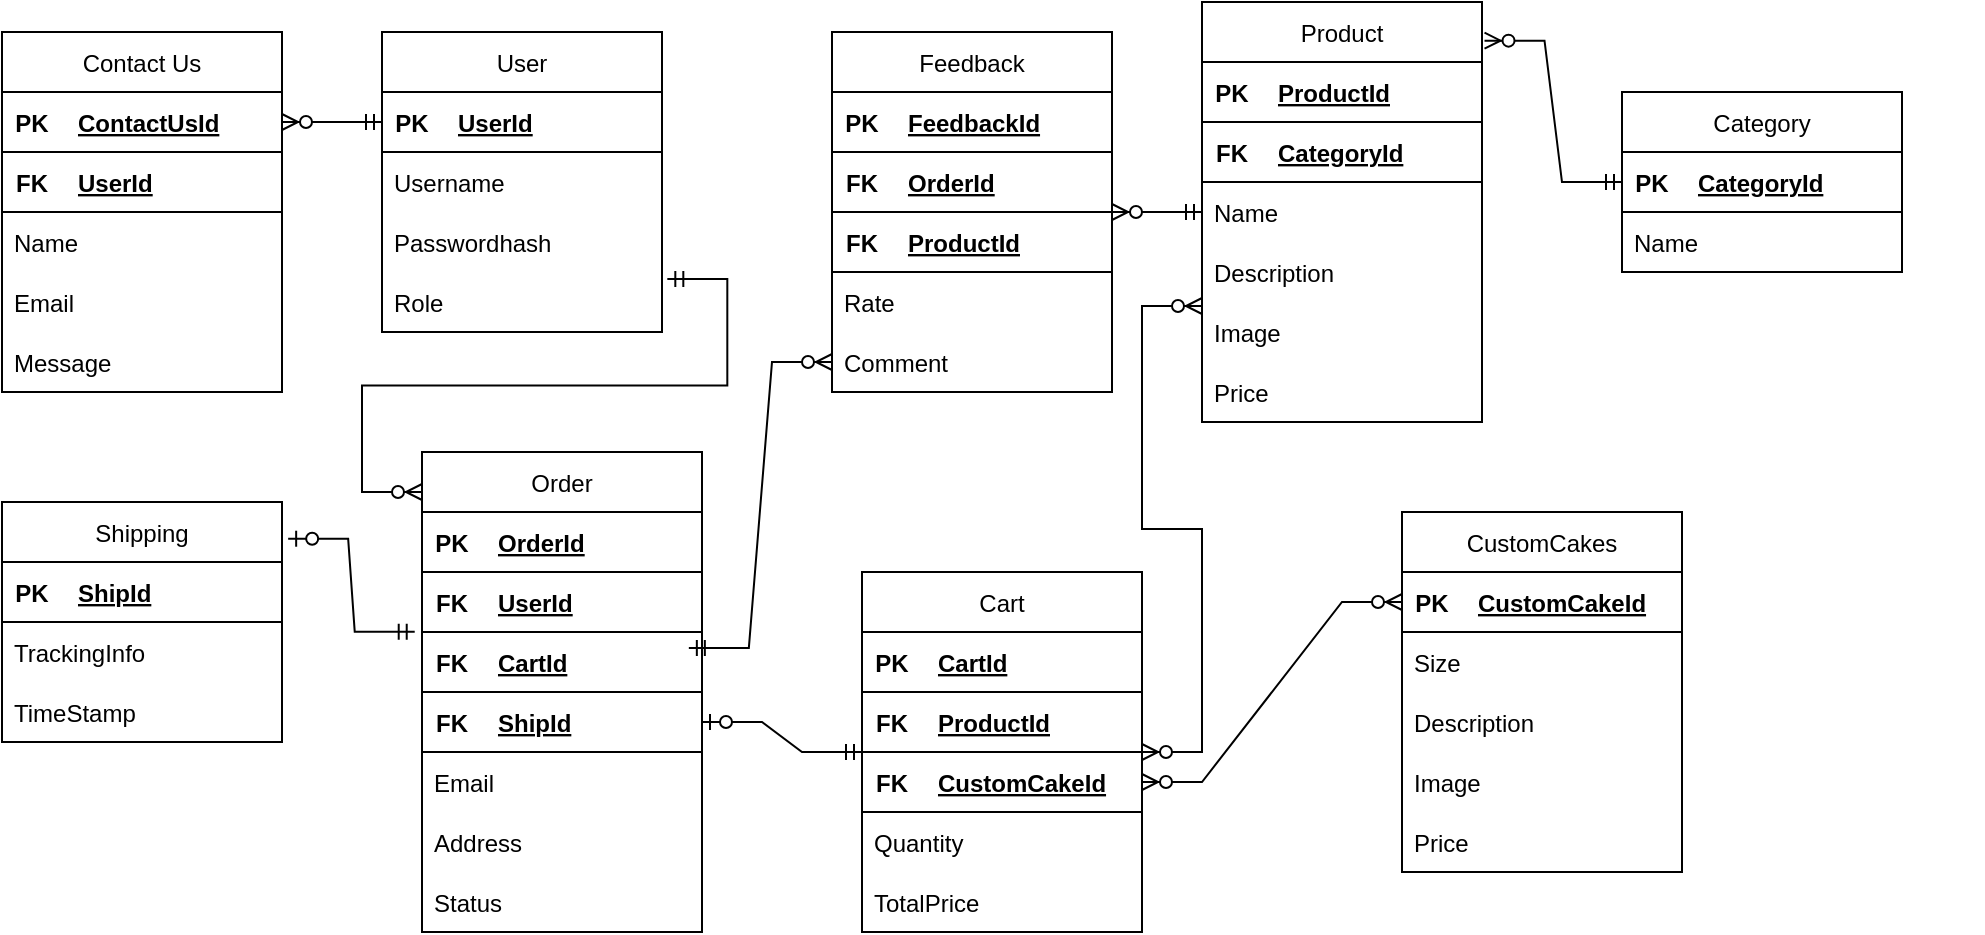 <mxfile version="20.5.1" type="device"><diagram id="cWGAljSvJRUKLEE6Sag6" name="Page-1"><mxGraphModel dx="1888" dy="1664" grid="1" gridSize="10" guides="1" tooltips="1" connect="1" arrows="1" fold="1" page="1" pageScale="1" pageWidth="850" pageHeight="1100" math="0" shadow="0"><root><mxCell id="0"/><mxCell id="1" parent="0"/><mxCell id="xQ8ZMdHr25wMvEEvFmEQ-3" value="User" style="swimlane;fontStyle=0;childLayout=stackLayout;horizontal=1;startSize=30;horizontalStack=0;resizeParent=1;resizeParentMax=0;resizeLast=0;collapsible=1;marginBottom=0;" parent="1" vertex="1"><mxGeometry x="30" y="-650" width="140" height="150" as="geometry"/></mxCell><mxCell id="ALskU5TVY3MerfSQybo8-21" value="" style="shape=tableRow;horizontal=0;startSize=0;swimlaneHead=0;swimlaneBody=0;fillColor=none;collapsible=0;dropTarget=0;points=[[0,0.5],[1,0.5]];portConstraint=eastwest;top=0;left=0;right=0;bottom=1;" parent="xQ8ZMdHr25wMvEEvFmEQ-3" vertex="1"><mxGeometry y="30" width="140" height="30" as="geometry"/></mxCell><mxCell id="ALskU5TVY3MerfSQybo8-22" value="PK" style="shape=partialRectangle;connectable=0;fillColor=none;top=0;left=0;bottom=0;right=0;fontStyle=1;overflow=hidden;" parent="ALskU5TVY3MerfSQybo8-21" vertex="1"><mxGeometry width="30" height="30" as="geometry"><mxRectangle width="30" height="30" as="alternateBounds"/></mxGeometry></mxCell><mxCell id="ALskU5TVY3MerfSQybo8-23" value="UserId" style="shape=partialRectangle;connectable=0;fillColor=none;top=0;left=0;bottom=0;right=0;align=left;spacingLeft=6;fontStyle=5;overflow=hidden;" parent="ALskU5TVY3MerfSQybo8-21" vertex="1"><mxGeometry x="30" width="150" height="30" as="geometry"><mxRectangle width="150" height="30" as="alternateBounds"/></mxGeometry></mxCell><mxCell id="xQ8ZMdHr25wMvEEvFmEQ-5" value="Username" style="text;strokeColor=none;fillColor=none;align=left;verticalAlign=middle;spacingLeft=4;spacingRight=4;overflow=hidden;points=[[0,0.5],[1,0.5]];portConstraint=eastwest;rotatable=0;" parent="xQ8ZMdHr25wMvEEvFmEQ-3" vertex="1"><mxGeometry y="60" width="140" height="30" as="geometry"/></mxCell><mxCell id="xQ8ZMdHr25wMvEEvFmEQ-6" value="Passwordhash" style="text;strokeColor=none;fillColor=none;align=left;verticalAlign=middle;spacingLeft=4;spacingRight=4;overflow=hidden;points=[[0,0.5],[1,0.5]];portConstraint=eastwest;rotatable=0;" parent="xQ8ZMdHr25wMvEEvFmEQ-3" vertex="1"><mxGeometry y="90" width="140" height="30" as="geometry"/></mxCell><mxCell id="QKYVeMGCWJXLhP2GCF33-6" value="Role" style="text;strokeColor=none;fillColor=none;align=left;verticalAlign=middle;spacingLeft=4;spacingRight=4;overflow=hidden;points=[[0,0.5],[1,0.5]];portConstraint=eastwest;rotatable=0;" parent="xQ8ZMdHr25wMvEEvFmEQ-3" vertex="1"><mxGeometry y="120" width="140" height="30" as="geometry"/></mxCell><mxCell id="xQ8ZMdHr25wMvEEvFmEQ-11" value="Product" style="swimlane;fontStyle=0;childLayout=stackLayout;horizontal=1;startSize=30;horizontalStack=0;resizeParent=1;resizeParentMax=0;resizeLast=0;collapsible=1;marginBottom=0;" parent="1" vertex="1"><mxGeometry x="440" y="-665" width="140" height="210" as="geometry"><mxRectangle x="190" y="360" width="80" height="30" as="alternateBounds"/></mxGeometry></mxCell><mxCell id="ALskU5TVY3MerfSQybo8-33" value="" style="shape=tableRow;horizontal=0;startSize=0;swimlaneHead=0;swimlaneBody=0;fillColor=none;collapsible=0;dropTarget=0;points=[[0,0.5],[1,0.5]];portConstraint=eastwest;top=0;left=0;right=0;bottom=1;" parent="xQ8ZMdHr25wMvEEvFmEQ-11" vertex="1"><mxGeometry y="30" width="140" height="30" as="geometry"/></mxCell><mxCell id="ALskU5TVY3MerfSQybo8-34" value="PK" style="shape=partialRectangle;connectable=0;fillColor=none;top=0;left=0;bottom=0;right=0;fontStyle=1;overflow=hidden;" parent="ALskU5TVY3MerfSQybo8-33" vertex="1"><mxGeometry width="30" height="30" as="geometry"><mxRectangle width="30" height="30" as="alternateBounds"/></mxGeometry></mxCell><mxCell id="ALskU5TVY3MerfSQybo8-35" value="ProductId" style="shape=partialRectangle;connectable=0;fillColor=none;top=0;left=0;bottom=0;right=0;align=left;spacingLeft=6;fontStyle=5;overflow=hidden;" parent="ALskU5TVY3MerfSQybo8-33" vertex="1"><mxGeometry x="30" width="150" height="30" as="geometry"><mxRectangle width="150" height="30" as="alternateBounds"/></mxGeometry></mxCell><mxCell id="ALskU5TVY3MerfSQybo8-62" value="" style="shape=tableRow;horizontal=0;startSize=0;swimlaneHead=0;swimlaneBody=0;fillColor=none;collapsible=0;dropTarget=0;points=[[0,0.5],[1,0.5]];portConstraint=eastwest;top=0;left=0;right=0;bottom=1;" parent="xQ8ZMdHr25wMvEEvFmEQ-11" vertex="1"><mxGeometry y="60" width="140" height="30" as="geometry"/></mxCell><mxCell id="ALskU5TVY3MerfSQybo8-63" value="FK" style="shape=partialRectangle;connectable=0;fillColor=none;top=0;left=0;bottom=0;right=0;fontStyle=1;overflow=hidden;" parent="ALskU5TVY3MerfSQybo8-62" vertex="1"><mxGeometry width="30" height="30" as="geometry"><mxRectangle width="30" height="30" as="alternateBounds"/></mxGeometry></mxCell><mxCell id="ALskU5TVY3MerfSQybo8-64" value="CategoryId" style="shape=partialRectangle;connectable=0;fillColor=none;top=0;left=0;bottom=0;right=0;align=left;spacingLeft=6;fontStyle=5;overflow=hidden;" parent="ALskU5TVY3MerfSQybo8-62" vertex="1"><mxGeometry x="30" width="150" height="30" as="geometry"><mxRectangle width="150" height="30" as="alternateBounds"/></mxGeometry></mxCell><mxCell id="xQ8ZMdHr25wMvEEvFmEQ-13" value="Name" style="text;strokeColor=none;fillColor=none;align=left;verticalAlign=middle;spacingLeft=4;spacingRight=4;overflow=hidden;points=[[0,0.5],[1,0.5]];portConstraint=eastwest;rotatable=0;" parent="xQ8ZMdHr25wMvEEvFmEQ-11" vertex="1"><mxGeometry y="90" width="140" height="30" as="geometry"/></mxCell><mxCell id="xQ8ZMdHr25wMvEEvFmEQ-14" value="Description" style="text;strokeColor=none;fillColor=none;align=left;verticalAlign=middle;spacingLeft=4;spacingRight=4;overflow=hidden;points=[[0,0.5],[1,0.5]];portConstraint=eastwest;rotatable=0;" parent="xQ8ZMdHr25wMvEEvFmEQ-11" vertex="1"><mxGeometry y="120" width="140" height="30" as="geometry"/></mxCell><mxCell id="xQ8ZMdHr25wMvEEvFmEQ-19" value="Image" style="text;strokeColor=none;fillColor=none;align=left;verticalAlign=middle;spacingLeft=4;spacingRight=4;overflow=hidden;points=[[0,0.5],[1,0.5]];portConstraint=eastwest;rotatable=0;" parent="xQ8ZMdHr25wMvEEvFmEQ-11" vertex="1"><mxGeometry y="150" width="140" height="30" as="geometry"/></mxCell><mxCell id="xQ8ZMdHr25wMvEEvFmEQ-39" value="Price" style="text;strokeColor=none;fillColor=none;align=left;verticalAlign=middle;spacingLeft=4;spacingRight=4;overflow=hidden;points=[[0,0.5],[1,0.5]];portConstraint=eastwest;rotatable=0;" parent="xQ8ZMdHr25wMvEEvFmEQ-11" vertex="1"><mxGeometry y="180" width="140" height="30" as="geometry"/></mxCell><mxCell id="xQ8ZMdHr25wMvEEvFmEQ-24" value="Feedback" style="swimlane;fontStyle=0;childLayout=stackLayout;horizontal=1;startSize=30;horizontalStack=0;resizeParent=1;resizeParentMax=0;resizeLast=0;collapsible=1;marginBottom=0;" parent="1" vertex="1"><mxGeometry x="255" y="-650" width="140" height="180" as="geometry"><mxRectangle x="190" y="360" width="80" height="30" as="alternateBounds"/></mxGeometry></mxCell><mxCell id="ALskU5TVY3MerfSQybo8-46" value="" style="shape=tableRow;horizontal=0;startSize=0;swimlaneHead=0;swimlaneBody=0;fillColor=none;collapsible=0;dropTarget=0;points=[[0,0.5],[1,0.5]];portConstraint=eastwest;top=0;left=0;right=0;bottom=1;" parent="xQ8ZMdHr25wMvEEvFmEQ-24" vertex="1"><mxGeometry y="30" width="140" height="30" as="geometry"/></mxCell><mxCell id="ALskU5TVY3MerfSQybo8-47" value="PK" style="shape=partialRectangle;connectable=0;fillColor=none;top=0;left=0;bottom=0;right=0;fontStyle=1;overflow=hidden;" parent="ALskU5TVY3MerfSQybo8-46" vertex="1"><mxGeometry width="30" height="30" as="geometry"><mxRectangle width="30" height="30" as="alternateBounds"/></mxGeometry></mxCell><mxCell id="ALskU5TVY3MerfSQybo8-48" value="FeedbackId" style="shape=partialRectangle;connectable=0;fillColor=none;top=0;left=0;bottom=0;right=0;align=left;spacingLeft=6;fontStyle=5;overflow=hidden;" parent="ALskU5TVY3MerfSQybo8-46" vertex="1"><mxGeometry x="30" width="150" height="30" as="geometry"><mxRectangle width="150" height="30" as="alternateBounds"/></mxGeometry></mxCell><mxCell id="ALskU5TVY3MerfSQybo8-59" value="" style="shape=tableRow;horizontal=0;startSize=0;swimlaneHead=0;swimlaneBody=0;fillColor=none;collapsible=0;dropTarget=0;points=[[0,0.5],[1,0.5]];portConstraint=eastwest;top=0;left=0;right=0;bottom=1;" parent="xQ8ZMdHr25wMvEEvFmEQ-24" vertex="1"><mxGeometry y="60" width="140" height="30" as="geometry"/></mxCell><mxCell id="ALskU5TVY3MerfSQybo8-60" value="FK" style="shape=partialRectangle;connectable=0;fillColor=none;top=0;left=0;bottom=0;right=0;fontStyle=1;overflow=hidden;" parent="ALskU5TVY3MerfSQybo8-59" vertex="1"><mxGeometry width="30" height="30" as="geometry"><mxRectangle width="30" height="30" as="alternateBounds"/></mxGeometry></mxCell><mxCell id="ALskU5TVY3MerfSQybo8-61" value="OrderId" style="shape=partialRectangle;connectable=0;fillColor=none;top=0;left=0;bottom=0;right=0;align=left;spacingLeft=6;fontStyle=5;overflow=hidden;" parent="ALskU5TVY3MerfSQybo8-59" vertex="1"><mxGeometry x="30" width="150" height="30" as="geometry"><mxRectangle width="150" height="30" as="alternateBounds"/></mxGeometry></mxCell><mxCell id="ALskU5TVY3MerfSQybo8-78" value="" style="shape=tableRow;horizontal=0;startSize=0;swimlaneHead=0;swimlaneBody=0;fillColor=none;collapsible=0;dropTarget=0;points=[[0,0.5],[1,0.5]];portConstraint=eastwest;top=0;left=0;right=0;bottom=1;" parent="xQ8ZMdHr25wMvEEvFmEQ-24" vertex="1"><mxGeometry y="90" width="140" height="30" as="geometry"/></mxCell><mxCell id="ALskU5TVY3MerfSQybo8-79" value="FK" style="shape=partialRectangle;connectable=0;fillColor=none;top=0;left=0;bottom=0;right=0;fontStyle=1;overflow=hidden;" parent="ALskU5TVY3MerfSQybo8-78" vertex="1"><mxGeometry width="30" height="30" as="geometry"><mxRectangle width="30" height="30" as="alternateBounds"/></mxGeometry></mxCell><mxCell id="ALskU5TVY3MerfSQybo8-80" value="ProductId" style="shape=partialRectangle;connectable=0;fillColor=none;top=0;left=0;bottom=0;right=0;align=left;spacingLeft=6;fontStyle=5;overflow=hidden;" parent="ALskU5TVY3MerfSQybo8-78" vertex="1"><mxGeometry x="30" width="150" height="30" as="geometry"><mxRectangle width="150" height="30" as="alternateBounds"/></mxGeometry></mxCell><mxCell id="xQ8ZMdHr25wMvEEvFmEQ-27" value="Rate" style="text;strokeColor=none;fillColor=none;align=left;verticalAlign=middle;spacingLeft=4;spacingRight=4;overflow=hidden;points=[[0,0.5],[1,0.5]];portConstraint=eastwest;rotatable=0;" parent="xQ8ZMdHr25wMvEEvFmEQ-24" vertex="1"><mxGeometry y="120" width="140" height="30" as="geometry"/></mxCell><mxCell id="xQ8ZMdHr25wMvEEvFmEQ-28" value="Comment" style="text;strokeColor=none;fillColor=none;align=left;verticalAlign=middle;spacingLeft=4;spacingRight=4;overflow=hidden;points=[[0,0.5],[1,0.5]];portConstraint=eastwest;rotatable=0;" parent="xQ8ZMdHr25wMvEEvFmEQ-24" vertex="1"><mxGeometry y="150" width="140" height="30" as="geometry"/></mxCell><mxCell id="xQ8ZMdHr25wMvEEvFmEQ-32" value="Order" style="swimlane;fontStyle=0;childLayout=stackLayout;horizontal=1;startSize=30;horizontalStack=0;resizeParent=1;resizeParentMax=0;resizeLast=0;collapsible=1;marginBottom=0;" parent="1" vertex="1"><mxGeometry x="50" y="-440" width="140" height="240" as="geometry"/></mxCell><mxCell id="ALskU5TVY3MerfSQybo8-43" value="" style="shape=tableRow;horizontal=0;startSize=0;swimlaneHead=0;swimlaneBody=0;fillColor=none;collapsible=0;dropTarget=0;points=[[0,0.5],[1,0.5]];portConstraint=eastwest;top=0;left=0;right=0;bottom=1;" parent="xQ8ZMdHr25wMvEEvFmEQ-32" vertex="1"><mxGeometry y="30" width="140" height="30" as="geometry"/></mxCell><mxCell id="ALskU5TVY3MerfSQybo8-44" value="PK" style="shape=partialRectangle;connectable=0;fillColor=none;top=0;left=0;bottom=0;right=0;fontStyle=1;overflow=hidden;" parent="ALskU5TVY3MerfSQybo8-43" vertex="1"><mxGeometry width="30" height="30" as="geometry"><mxRectangle width="30" height="30" as="alternateBounds"/></mxGeometry></mxCell><mxCell id="ALskU5TVY3MerfSQybo8-45" value="OrderId" style="shape=partialRectangle;connectable=0;fillColor=none;top=0;left=0;bottom=0;right=0;align=left;spacingLeft=6;fontStyle=5;overflow=hidden;" parent="ALskU5TVY3MerfSQybo8-43" vertex="1"><mxGeometry x="30" width="150" height="30" as="geometry"><mxRectangle width="150" height="30" as="alternateBounds"/></mxGeometry></mxCell><mxCell id="ALskU5TVY3MerfSQybo8-65" value="" style="shape=tableRow;horizontal=0;startSize=0;swimlaneHead=0;swimlaneBody=0;fillColor=none;collapsible=0;dropTarget=0;points=[[0,0.5],[1,0.5]];portConstraint=eastwest;top=0;left=0;right=0;bottom=1;" parent="xQ8ZMdHr25wMvEEvFmEQ-32" vertex="1"><mxGeometry y="60" width="140" height="30" as="geometry"/></mxCell><mxCell id="ALskU5TVY3MerfSQybo8-66" value="FK" style="shape=partialRectangle;connectable=0;fillColor=none;top=0;left=0;bottom=0;right=0;fontStyle=1;overflow=hidden;" parent="ALskU5TVY3MerfSQybo8-65" vertex="1"><mxGeometry width="30" height="30" as="geometry"><mxRectangle width="30" height="30" as="alternateBounds"/></mxGeometry></mxCell><mxCell id="ALskU5TVY3MerfSQybo8-67" value="UserId" style="shape=partialRectangle;connectable=0;fillColor=none;top=0;left=0;bottom=0;right=0;align=left;spacingLeft=6;fontStyle=5;overflow=hidden;" parent="ALskU5TVY3MerfSQybo8-65" vertex="1"><mxGeometry x="30" width="150" height="30" as="geometry"><mxRectangle width="150" height="30" as="alternateBounds"/></mxGeometry></mxCell><mxCell id="ALskU5TVY3MerfSQybo8-81" value="" style="shape=tableRow;horizontal=0;startSize=0;swimlaneHead=0;swimlaneBody=0;fillColor=none;collapsible=0;dropTarget=0;points=[[0,0.5],[1,0.5]];portConstraint=eastwest;top=0;left=0;right=0;bottom=1;" parent="xQ8ZMdHr25wMvEEvFmEQ-32" vertex="1"><mxGeometry y="90" width="140" height="30" as="geometry"/></mxCell><mxCell id="ALskU5TVY3MerfSQybo8-82" value="FK" style="shape=partialRectangle;connectable=0;fillColor=none;top=0;left=0;bottom=0;right=0;fontStyle=1;overflow=hidden;" parent="ALskU5TVY3MerfSQybo8-81" vertex="1"><mxGeometry width="30" height="30" as="geometry"><mxRectangle width="30" height="30" as="alternateBounds"/></mxGeometry></mxCell><mxCell id="ALskU5TVY3MerfSQybo8-83" value="CartId" style="shape=partialRectangle;connectable=0;fillColor=none;top=0;left=0;bottom=0;right=0;align=left;spacingLeft=6;fontStyle=5;overflow=hidden;" parent="ALskU5TVY3MerfSQybo8-81" vertex="1"><mxGeometry x="30" width="150" height="30" as="geometry"><mxRectangle width="150" height="30" as="alternateBounds"/></mxGeometry></mxCell><mxCell id="ALskU5TVY3MerfSQybo8-91" value="" style="shape=tableRow;horizontal=0;startSize=0;swimlaneHead=0;swimlaneBody=0;fillColor=none;collapsible=0;dropTarget=0;points=[[0,0.5],[1,0.5]];portConstraint=eastwest;top=0;left=0;right=0;bottom=1;" parent="xQ8ZMdHr25wMvEEvFmEQ-32" vertex="1"><mxGeometry y="120" width="140" height="30" as="geometry"/></mxCell><mxCell id="ALskU5TVY3MerfSQybo8-92" value="FK" style="shape=partialRectangle;connectable=0;fillColor=none;top=0;left=0;bottom=0;right=0;fontStyle=1;overflow=hidden;" parent="ALskU5TVY3MerfSQybo8-91" vertex="1"><mxGeometry width="30" height="30" as="geometry"><mxRectangle width="30" height="30" as="alternateBounds"/></mxGeometry></mxCell><mxCell id="ALskU5TVY3MerfSQybo8-93" value="ShipId" style="shape=partialRectangle;connectable=0;fillColor=none;top=0;left=0;bottom=0;right=0;align=left;spacingLeft=6;fontStyle=5;overflow=hidden;" parent="ALskU5TVY3MerfSQybo8-91" vertex="1"><mxGeometry x="30" width="150" height="30" as="geometry"><mxRectangle width="150" height="30" as="alternateBounds"/></mxGeometry></mxCell><mxCell id="xQ8ZMdHr25wMvEEvFmEQ-63" value="Email" style="text;strokeColor=none;fillColor=none;align=left;verticalAlign=middle;spacingLeft=4;spacingRight=4;overflow=hidden;points=[[0,0.5],[1,0.5]];portConstraint=eastwest;rotatable=0;" parent="xQ8ZMdHr25wMvEEvFmEQ-32" vertex="1"><mxGeometry y="150" width="140" height="30" as="geometry"/></mxCell><mxCell id="xQ8ZMdHr25wMvEEvFmEQ-64" value="Address" style="text;strokeColor=none;fillColor=none;align=left;verticalAlign=middle;spacingLeft=4;spacingRight=4;overflow=hidden;points=[[0,0.5],[1,0.5]];portConstraint=eastwest;rotatable=0;" parent="xQ8ZMdHr25wMvEEvFmEQ-32" vertex="1"><mxGeometry y="180" width="140" height="30" as="geometry"/></mxCell><mxCell id="QKYVeMGCWJXLhP2GCF33-1" value="Status" style="text;strokeColor=none;fillColor=none;align=left;verticalAlign=middle;spacingLeft=4;spacingRight=4;overflow=hidden;points=[[0,0.5],[1,0.5]];portConstraint=eastwest;rotatable=0;" parent="xQ8ZMdHr25wMvEEvFmEQ-32" vertex="1"><mxGeometry y="210" width="140" height="30" as="geometry"/></mxCell><mxCell id="xQ8ZMdHr25wMvEEvFmEQ-42" value="Cart" style="swimlane;fontStyle=0;childLayout=stackLayout;horizontal=1;startSize=30;horizontalStack=0;resizeParent=1;resizeParentMax=0;resizeLast=0;collapsible=1;marginBottom=0;" parent="1" vertex="1"><mxGeometry x="270" y="-380" width="140" height="180" as="geometry"/></mxCell><mxCell id="ALskU5TVY3MerfSQybo8-49" value="" style="shape=tableRow;horizontal=0;startSize=0;swimlaneHead=0;swimlaneBody=0;fillColor=none;collapsible=0;dropTarget=0;points=[[0,0.5],[1,0.5]];portConstraint=eastwest;top=0;left=0;right=0;bottom=1;" parent="xQ8ZMdHr25wMvEEvFmEQ-42" vertex="1"><mxGeometry y="30" width="140" height="30" as="geometry"/></mxCell><mxCell id="ALskU5TVY3MerfSQybo8-50" value="PK" style="shape=partialRectangle;connectable=0;fillColor=none;top=0;left=0;bottom=0;right=0;fontStyle=1;overflow=hidden;" parent="ALskU5TVY3MerfSQybo8-49" vertex="1"><mxGeometry width="30" height="30" as="geometry"><mxRectangle width="30" height="30" as="alternateBounds"/></mxGeometry></mxCell><mxCell id="ALskU5TVY3MerfSQybo8-51" value="CartId" style="shape=partialRectangle;connectable=0;fillColor=none;top=0;left=0;bottom=0;right=0;align=left;spacingLeft=6;fontStyle=5;overflow=hidden;" parent="ALskU5TVY3MerfSQybo8-49" vertex="1"><mxGeometry x="30" width="150" height="30" as="geometry"><mxRectangle width="150" height="30" as="alternateBounds"/></mxGeometry></mxCell><mxCell id="ALskU5TVY3MerfSQybo8-74" value="" style="shape=tableRow;horizontal=0;startSize=0;swimlaneHead=0;swimlaneBody=0;fillColor=none;collapsible=0;dropTarget=0;points=[[0,0.5],[1,0.5]];portConstraint=eastwest;top=0;left=0;right=0;bottom=1;" parent="xQ8ZMdHr25wMvEEvFmEQ-42" vertex="1"><mxGeometry y="60" width="140" height="30" as="geometry"/></mxCell><mxCell id="ALskU5TVY3MerfSQybo8-75" value="FK" style="shape=partialRectangle;connectable=0;fillColor=none;top=0;left=0;bottom=0;right=0;fontStyle=1;overflow=hidden;" parent="ALskU5TVY3MerfSQybo8-74" vertex="1"><mxGeometry width="30" height="30" as="geometry"><mxRectangle width="30" height="30" as="alternateBounds"/></mxGeometry></mxCell><mxCell id="ALskU5TVY3MerfSQybo8-76" value="ProductId" style="shape=partialRectangle;connectable=0;fillColor=none;top=0;left=0;bottom=0;right=0;align=left;spacingLeft=6;fontStyle=5;overflow=hidden;" parent="ALskU5TVY3MerfSQybo8-74" vertex="1"><mxGeometry x="30" width="150" height="30" as="geometry"><mxRectangle width="150" height="30" as="alternateBounds"/></mxGeometry></mxCell><mxCell id="ALskU5TVY3MerfSQybo8-110" value="" style="shape=tableRow;horizontal=0;startSize=0;swimlaneHead=0;swimlaneBody=0;fillColor=none;collapsible=0;dropTarget=0;points=[[0,0.5],[1,0.5]];portConstraint=eastwest;top=0;left=0;right=0;bottom=1;" parent="xQ8ZMdHr25wMvEEvFmEQ-42" vertex="1"><mxGeometry y="90" width="140" height="30" as="geometry"/></mxCell><mxCell id="ALskU5TVY3MerfSQybo8-111" value="FK" style="shape=partialRectangle;connectable=0;fillColor=none;top=0;left=0;bottom=0;right=0;fontStyle=1;overflow=hidden;" parent="ALskU5TVY3MerfSQybo8-110" vertex="1"><mxGeometry width="30" height="30" as="geometry"><mxRectangle width="30" height="30" as="alternateBounds"/></mxGeometry></mxCell><mxCell id="ALskU5TVY3MerfSQybo8-112" value="CustomCakeId" style="shape=partialRectangle;connectable=0;fillColor=none;top=0;left=0;bottom=0;right=0;align=left;spacingLeft=6;fontStyle=5;overflow=hidden;" parent="ALskU5TVY3MerfSQybo8-110" vertex="1"><mxGeometry x="30" width="150" height="30" as="geometry"><mxRectangle width="150" height="30" as="alternateBounds"/></mxGeometry></mxCell><mxCell id="xQ8ZMdHr25wMvEEvFmEQ-55" value="Quantity" style="text;strokeColor=none;fillColor=none;align=left;verticalAlign=middle;spacingLeft=4;spacingRight=4;overflow=hidden;points=[[0,0.5],[1,0.5]];portConstraint=eastwest;rotatable=0;" parent="xQ8ZMdHr25wMvEEvFmEQ-42" vertex="1"><mxGeometry y="120" width="140" height="30" as="geometry"/></mxCell><mxCell id="d6dL6fDseeUpyqKoLsGu-4" value="TotalPrice" style="text;strokeColor=none;fillColor=none;align=left;verticalAlign=middle;spacingLeft=4;spacingRight=4;overflow=hidden;points=[[0,0.5],[1,0.5]];portConstraint=eastwest;rotatable=0;" parent="xQ8ZMdHr25wMvEEvFmEQ-42" vertex="1"><mxGeometry y="150" width="140" height="30" as="geometry"/></mxCell><mxCell id="xQ8ZMdHr25wMvEEvFmEQ-72" value="Shipping" style="swimlane;fontStyle=0;childLayout=stackLayout;horizontal=1;startSize=30;horizontalStack=0;resizeParent=1;resizeParentMax=0;resizeLast=0;collapsible=1;marginBottom=0;" parent="1" vertex="1"><mxGeometry x="-160" y="-415" width="140" height="120" as="geometry"><mxRectangle x="50" y="-160" width="90" height="30" as="alternateBounds"/></mxGeometry></mxCell><mxCell id="ALskU5TVY3MerfSQybo8-55" value="" style="shape=tableRow;horizontal=0;startSize=0;swimlaneHead=0;swimlaneBody=0;fillColor=none;collapsible=0;dropTarget=0;points=[[0,0.5],[1,0.5]];portConstraint=eastwest;top=0;left=0;right=0;bottom=1;" parent="xQ8ZMdHr25wMvEEvFmEQ-72" vertex="1"><mxGeometry y="30" width="140" height="30" as="geometry"/></mxCell><mxCell id="ALskU5TVY3MerfSQybo8-56" value="PK" style="shape=partialRectangle;connectable=0;fillColor=none;top=0;left=0;bottom=0;right=0;fontStyle=1;overflow=hidden;" parent="ALskU5TVY3MerfSQybo8-55" vertex="1"><mxGeometry width="30" height="30" as="geometry"><mxRectangle width="30" height="30" as="alternateBounds"/></mxGeometry></mxCell><mxCell id="ALskU5TVY3MerfSQybo8-57" value="ShipId" style="shape=partialRectangle;connectable=0;fillColor=none;top=0;left=0;bottom=0;right=0;align=left;spacingLeft=6;fontStyle=5;overflow=hidden;" parent="ALskU5TVY3MerfSQybo8-55" vertex="1"><mxGeometry x="30" width="150" height="30" as="geometry"><mxRectangle width="150" height="30" as="alternateBounds"/></mxGeometry></mxCell><mxCell id="xQ8ZMdHr25wMvEEvFmEQ-74" value="TrackingInfo" style="text;strokeColor=none;fillColor=none;align=left;verticalAlign=middle;spacingLeft=4;spacingRight=4;overflow=hidden;points=[[0,0.5],[1,0.5]];portConstraint=eastwest;rotatable=0;" parent="xQ8ZMdHr25wMvEEvFmEQ-72" vertex="1"><mxGeometry y="60" width="140" height="30" as="geometry"/></mxCell><mxCell id="QKYVeMGCWJXLhP2GCF33-5" value="TimeStamp" style="text;strokeColor=none;fillColor=none;align=left;verticalAlign=middle;spacingLeft=4;spacingRight=4;overflow=hidden;points=[[0,0.5],[1,0.5]];portConstraint=eastwest;rotatable=0;" parent="xQ8ZMdHr25wMvEEvFmEQ-72" vertex="1"><mxGeometry y="90" width="140" height="30" as="geometry"/></mxCell><mxCell id="xQ8ZMdHr25wMvEEvFmEQ-78" value="Category" style="swimlane;fontStyle=0;childLayout=stackLayout;horizontal=1;startSize=30;horizontalStack=0;resizeParent=1;resizeParentMax=0;resizeLast=0;collapsible=1;marginBottom=0;" parent="1" vertex="1"><mxGeometry x="650" y="-620" width="140" height="90" as="geometry"/></mxCell><mxCell id="ALskU5TVY3MerfSQybo8-37" value="" style="shape=tableRow;horizontal=0;startSize=0;swimlaneHead=0;swimlaneBody=0;fillColor=none;collapsible=0;dropTarget=0;points=[[0,0.5],[1,0.5]];portConstraint=eastwest;top=0;left=0;right=0;bottom=1;" parent="xQ8ZMdHr25wMvEEvFmEQ-78" vertex="1"><mxGeometry y="30" width="140" height="30" as="geometry"/></mxCell><mxCell id="ALskU5TVY3MerfSQybo8-38" value="PK" style="shape=partialRectangle;connectable=0;fillColor=none;top=0;left=0;bottom=0;right=0;fontStyle=1;overflow=hidden;" parent="ALskU5TVY3MerfSQybo8-37" vertex="1"><mxGeometry width="30" height="30" as="geometry"><mxRectangle width="30" height="30" as="alternateBounds"/></mxGeometry></mxCell><mxCell id="ALskU5TVY3MerfSQybo8-39" value="CategoryId" style="shape=partialRectangle;connectable=0;fillColor=none;top=0;left=0;bottom=0;right=0;align=left;spacingLeft=6;fontStyle=5;overflow=hidden;" parent="ALskU5TVY3MerfSQybo8-37" vertex="1"><mxGeometry x="30" width="150" height="30" as="geometry"><mxRectangle width="150" height="30" as="alternateBounds"/></mxGeometry></mxCell><mxCell id="xQ8ZMdHr25wMvEEvFmEQ-80" value="Name" style="text;strokeColor=none;fillColor=none;align=left;verticalAlign=middle;spacingLeft=4;spacingRight=4;overflow=hidden;points=[[0,0.5],[1,0.5]];portConstraint=eastwest;rotatable=0;" parent="xQ8ZMdHr25wMvEEvFmEQ-78" vertex="1"><mxGeometry y="60" width="140" height="30" as="geometry"/></mxCell><mxCell id="xQ8ZMdHr25wMvEEvFmEQ-84" value="Contact Us" style="swimlane;fontStyle=0;childLayout=stackLayout;horizontal=1;startSize=30;horizontalStack=0;resizeParent=1;resizeParentMax=0;resizeLast=0;collapsible=1;marginBottom=0;" parent="1" vertex="1"><mxGeometry x="-160" y="-650" width="140" height="180" as="geometry"/></mxCell><mxCell id="ALskU5TVY3MerfSQybo8-40" value="" style="shape=tableRow;horizontal=0;startSize=0;swimlaneHead=0;swimlaneBody=0;fillColor=none;collapsible=0;dropTarget=0;points=[[0,0.5],[1,0.5]];portConstraint=eastwest;top=0;left=0;right=0;bottom=1;" parent="xQ8ZMdHr25wMvEEvFmEQ-84" vertex="1"><mxGeometry y="30" width="140" height="30" as="geometry"/></mxCell><mxCell id="ALskU5TVY3MerfSQybo8-41" value="PK" style="shape=partialRectangle;connectable=0;fillColor=none;top=0;left=0;bottom=0;right=0;fontStyle=1;overflow=hidden;" parent="ALskU5TVY3MerfSQybo8-40" vertex="1"><mxGeometry width="30" height="30" as="geometry"><mxRectangle width="30" height="30" as="alternateBounds"/></mxGeometry></mxCell><mxCell id="ALskU5TVY3MerfSQybo8-42" value="ContactUsId" style="shape=partialRectangle;connectable=0;fillColor=none;top=0;left=0;bottom=0;right=0;align=left;spacingLeft=6;fontStyle=5;overflow=hidden;" parent="ALskU5TVY3MerfSQybo8-40" vertex="1"><mxGeometry x="30" width="150" height="30" as="geometry"><mxRectangle width="150" height="30" as="alternateBounds"/></mxGeometry></mxCell><mxCell id="ALskU5TVY3MerfSQybo8-68" value="" style="shape=tableRow;horizontal=0;startSize=0;swimlaneHead=0;swimlaneBody=0;fillColor=none;collapsible=0;dropTarget=0;points=[[0,0.5],[1,0.5]];portConstraint=eastwest;top=0;left=0;right=0;bottom=1;" parent="xQ8ZMdHr25wMvEEvFmEQ-84" vertex="1"><mxGeometry y="60" width="140" height="30" as="geometry"/></mxCell><mxCell id="ALskU5TVY3MerfSQybo8-69" value="FK" style="shape=partialRectangle;connectable=0;fillColor=none;top=0;left=0;bottom=0;right=0;fontStyle=1;overflow=hidden;" parent="ALskU5TVY3MerfSQybo8-68" vertex="1"><mxGeometry width="30" height="30" as="geometry"><mxRectangle width="30" height="30" as="alternateBounds"/></mxGeometry></mxCell><mxCell id="ALskU5TVY3MerfSQybo8-70" value="UserId" style="shape=partialRectangle;connectable=0;fillColor=none;top=0;left=0;bottom=0;right=0;align=left;spacingLeft=6;fontStyle=5;overflow=hidden;" parent="ALskU5TVY3MerfSQybo8-68" vertex="1"><mxGeometry x="30" width="150" height="30" as="geometry"><mxRectangle width="150" height="30" as="alternateBounds"/></mxGeometry></mxCell><mxCell id="xQ8ZMdHr25wMvEEvFmEQ-88" value="Name" style="text;strokeColor=none;fillColor=none;align=left;verticalAlign=middle;spacingLeft=4;spacingRight=4;overflow=hidden;points=[[0,0.5],[1,0.5]];portConstraint=eastwest;rotatable=0;" parent="xQ8ZMdHr25wMvEEvFmEQ-84" vertex="1"><mxGeometry y="90" width="140" height="30" as="geometry"/></mxCell><mxCell id="ALskU5TVY3MerfSQybo8-94" value="Email" style="text;strokeColor=none;fillColor=none;align=left;verticalAlign=middle;spacingLeft=4;spacingRight=4;overflow=hidden;points=[[0,0.5],[1,0.5]];portConstraint=eastwest;rotatable=0;" parent="xQ8ZMdHr25wMvEEvFmEQ-84" vertex="1"><mxGeometry y="120" width="140" height="30" as="geometry"/></mxCell><mxCell id="ALskU5TVY3MerfSQybo8-95" value="Message" style="text;strokeColor=none;fillColor=none;align=left;verticalAlign=middle;spacingLeft=4;spacingRight=4;overflow=hidden;points=[[0,0.5],[1,0.5]];portConstraint=eastwest;rotatable=0;" parent="xQ8ZMdHr25wMvEEvFmEQ-84" vertex="1"><mxGeometry y="150" width="140" height="30" as="geometry"/></mxCell><mxCell id="xQ8ZMdHr25wMvEEvFmEQ-98" value="CustomCakes" style="swimlane;fontStyle=0;childLayout=stackLayout;horizontal=1;startSize=30;horizontalStack=0;resizeParent=1;resizeParentMax=0;resizeLast=0;collapsible=1;marginBottom=0;" parent="1" vertex="1"><mxGeometry x="540" y="-410" width="140" height="180" as="geometry"/></mxCell><mxCell id="ALskU5TVY3MerfSQybo8-52" value="" style="shape=tableRow;horizontal=0;startSize=0;swimlaneHead=0;swimlaneBody=0;fillColor=none;collapsible=0;dropTarget=0;points=[[0,0.5],[1,0.5]];portConstraint=eastwest;top=0;left=0;right=0;bottom=1;" parent="xQ8ZMdHr25wMvEEvFmEQ-98" vertex="1"><mxGeometry y="30" width="140" height="30" as="geometry"/></mxCell><mxCell id="ALskU5TVY3MerfSQybo8-53" value="PK" style="shape=partialRectangle;connectable=0;fillColor=none;top=0;left=0;bottom=0;right=0;fontStyle=1;overflow=hidden;" parent="ALskU5TVY3MerfSQybo8-52" vertex="1"><mxGeometry width="30" height="30" as="geometry"><mxRectangle width="30" height="30" as="alternateBounds"/></mxGeometry></mxCell><mxCell id="ALskU5TVY3MerfSQybo8-54" value="CustomCakeId" style="shape=partialRectangle;connectable=0;fillColor=none;top=0;left=0;bottom=0;right=0;align=left;spacingLeft=6;fontStyle=5;overflow=hidden;" parent="ALskU5TVY3MerfSQybo8-52" vertex="1"><mxGeometry x="30" width="150" height="30" as="geometry"><mxRectangle width="150" height="30" as="alternateBounds"/></mxGeometry></mxCell><mxCell id="QKYVeMGCWJXLhP2GCF33-8" value="Size" style="text;strokeColor=none;fillColor=none;align=left;verticalAlign=middle;spacingLeft=4;spacingRight=4;overflow=hidden;points=[[0,0.5],[1,0.5]];portConstraint=eastwest;rotatable=0;" parent="xQ8ZMdHr25wMvEEvFmEQ-98" vertex="1"><mxGeometry y="60" width="140" height="30" as="geometry"/></mxCell><mxCell id="QKYVeMGCWJXLhP2GCF33-3" value="Description" style="text;strokeColor=none;fillColor=none;align=left;verticalAlign=middle;spacingLeft=4;spacingRight=4;overflow=hidden;points=[[0,0.5],[1,0.5]];portConstraint=eastwest;rotatable=0;" parent="xQ8ZMdHr25wMvEEvFmEQ-98" vertex="1"><mxGeometry y="90" width="140" height="30" as="geometry"/></mxCell><mxCell id="QKYVeMGCWJXLhP2GCF33-7" value="Image" style="text;strokeColor=none;fillColor=none;align=left;verticalAlign=middle;spacingLeft=4;spacingRight=4;overflow=hidden;points=[[0,0.5],[1,0.5]];portConstraint=eastwest;rotatable=0;" parent="xQ8ZMdHr25wMvEEvFmEQ-98" vertex="1"><mxGeometry y="120" width="140" height="30" as="geometry"/></mxCell><mxCell id="d6dL6fDseeUpyqKoLsGu-2" value="Price" style="text;strokeColor=none;fillColor=none;align=left;verticalAlign=middle;spacingLeft=4;spacingRight=4;overflow=hidden;points=[[0,0.5],[1,0.5]];portConstraint=eastwest;rotatable=0;" parent="xQ8ZMdHr25wMvEEvFmEQ-98" vertex="1"><mxGeometry y="150" width="140" height="30" as="geometry"/></mxCell><mxCell id="ALskU5TVY3MerfSQybo8-97" value="" style="edgeStyle=entityRelationEdgeStyle;fontSize=12;html=1;endArrow=ERzeroToMany;startArrow=ERmandOne;rounded=0;entryX=1.009;entryY=0.092;entryDx=0;entryDy=0;entryPerimeter=0;" parent="1" source="xQ8ZMdHr25wMvEEvFmEQ-78" target="xQ8ZMdHr25wMvEEvFmEQ-11" edge="1"><mxGeometry width="100" height="100" relative="1" as="geometry"><mxPoint x="450" y="-470" as="sourcePoint"/><mxPoint x="550" y="-570" as="targetPoint"/></mxGeometry></mxCell><mxCell id="ALskU5TVY3MerfSQybo8-98" value="" style="edgeStyle=entityRelationEdgeStyle;fontSize=12;html=1;endArrow=ERzeroToMany;startArrow=ERmandOne;rounded=0;" parent="1" source="xQ8ZMdHr25wMvEEvFmEQ-11" target="xQ8ZMdHr25wMvEEvFmEQ-24" edge="1"><mxGeometry width="100" height="100" relative="1" as="geometry"><mxPoint x="140" y="115" as="sourcePoint"/><mxPoint x="390" y="-690" as="targetPoint"/></mxGeometry></mxCell><mxCell id="ALskU5TVY3MerfSQybo8-101" value="" style="edgeStyle=entityRelationEdgeStyle;fontSize=12;html=1;endArrow=ERzeroToMany;startArrow=ERmandOne;rounded=0;entryX=1;entryY=0.5;entryDx=0;entryDy=0;exitX=0;exitY=0.5;exitDx=0;exitDy=0;" parent="1" source="ALskU5TVY3MerfSQybo8-21" target="ALskU5TVY3MerfSQybo8-40" edge="1"><mxGeometry width="100" height="100" relative="1" as="geometry"><mxPoint x="40.0" y="-512.34" as="sourcePoint"/><mxPoint x="104.72" y="-577.65" as="targetPoint"/></mxGeometry></mxCell><mxCell id="ALskU5TVY3MerfSQybo8-102" value="" style="edgeStyle=entityRelationEdgeStyle;fontSize=12;html=1;endArrow=ERzeroToMany;endFill=1;startArrow=ERzeroToMany;rounded=0;" parent="1" source="xQ8ZMdHr25wMvEEvFmEQ-42" edge="1"><mxGeometry width="100" height="100" relative="1" as="geometry"><mxPoint x="460" y="-250" as="sourcePoint"/><mxPoint x="440" y="-513" as="targetPoint"/></mxGeometry></mxCell><mxCell id="ALskU5TVY3MerfSQybo8-103" value="" style="edgeStyle=entityRelationEdgeStyle;fontSize=12;html=1;endArrow=ERzeroToOne;startArrow=ERmandOne;rounded=0;" parent="1" source="xQ8ZMdHr25wMvEEvFmEQ-42" target="ALskU5TVY3MerfSQybo8-91" edge="1"><mxGeometry width="100" height="100" relative="1" as="geometry"><mxPoint x="260" y="-210" as="sourcePoint"/><mxPoint x="470" y="-140" as="targetPoint"/></mxGeometry></mxCell><mxCell id="ALskU5TVY3MerfSQybo8-109" value="" style="edgeStyle=entityRelationEdgeStyle;fontSize=12;html=1;endArrow=ERzeroToOne;startArrow=ERmandOne;rounded=0;entryX=1.022;entryY=0.153;entryDx=0;entryDy=0;entryPerimeter=0;exitX=-0.026;exitY=-0.006;exitDx=0;exitDy=0;exitPerimeter=0;" parent="1" source="ALskU5TVY3MerfSQybo8-81" target="xQ8ZMdHr25wMvEEvFmEQ-72" edge="1"><mxGeometry width="100" height="100" relative="1" as="geometry"><mxPoint x="-20" y="-330" as="sourcePoint"/><mxPoint x="-30" y="-210" as="targetPoint"/></mxGeometry></mxCell><mxCell id="ALskU5TVY3MerfSQybo8-113" value="" style="edgeStyle=entityRelationEdgeStyle;fontSize=12;html=1;endArrow=ERzeroToMany;endFill=1;startArrow=ERzeroToMany;rounded=0;exitX=1;exitY=0.5;exitDx=0;exitDy=0;entryX=0;entryY=0.5;entryDx=0;entryDy=0;" parent="1" source="ALskU5TVY3MerfSQybo8-110" target="ALskU5TVY3MerfSQybo8-52" edge="1"><mxGeometry width="100" height="100" relative="1" as="geometry"><mxPoint x="425" y="-255" as="sourcePoint"/><mxPoint x="525" y="-355" as="targetPoint"/></mxGeometry></mxCell><mxCell id="UrGipjn1ooPEnIov419J-1" value="" style="edgeStyle=entityRelationEdgeStyle;fontSize=12;html=1;endArrow=ERzeroToMany;startArrow=ERmandOne;rounded=0;exitX=0.953;exitY=1.267;exitDx=0;exitDy=0;exitPerimeter=0;entryX=0;entryY=0.5;entryDx=0;entryDy=0;" edge="1" parent="1" source="ALskU5TVY3MerfSQybo8-65" target="xQ8ZMdHr25wMvEEvFmEQ-28"><mxGeometry width="100" height="100" relative="1" as="geometry"><mxPoint x="-70" y="-40" as="sourcePoint"/><mxPoint x="350" y="-460" as="targetPoint"/></mxGeometry></mxCell><mxCell id="UrGipjn1ooPEnIov419J-2" value="" style="edgeStyle=entityRelationEdgeStyle;fontSize=12;html=1;endArrow=ERzeroToMany;startArrow=ERmandOne;rounded=0;exitX=1.019;exitY=0.116;exitDx=0;exitDy=0;exitPerimeter=0;" edge="1" parent="1" source="QKYVeMGCWJXLhP2GCF33-6"><mxGeometry width="100" height="100" relative="1" as="geometry"><mxPoint x="90" y="-497" as="sourcePoint"/><mxPoint x="50" y="-420" as="targetPoint"/></mxGeometry></mxCell></root></mxGraphModel></diagram></mxfile>
